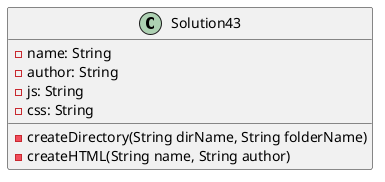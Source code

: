 @startuml

class Solution43{
'attributes
    - name: String
    - author: String
    - js: String
    - css: String

'methods
    -createDirectory(String dirName, String folderName)
    -createHTML(String name, String author)
}

@enduml